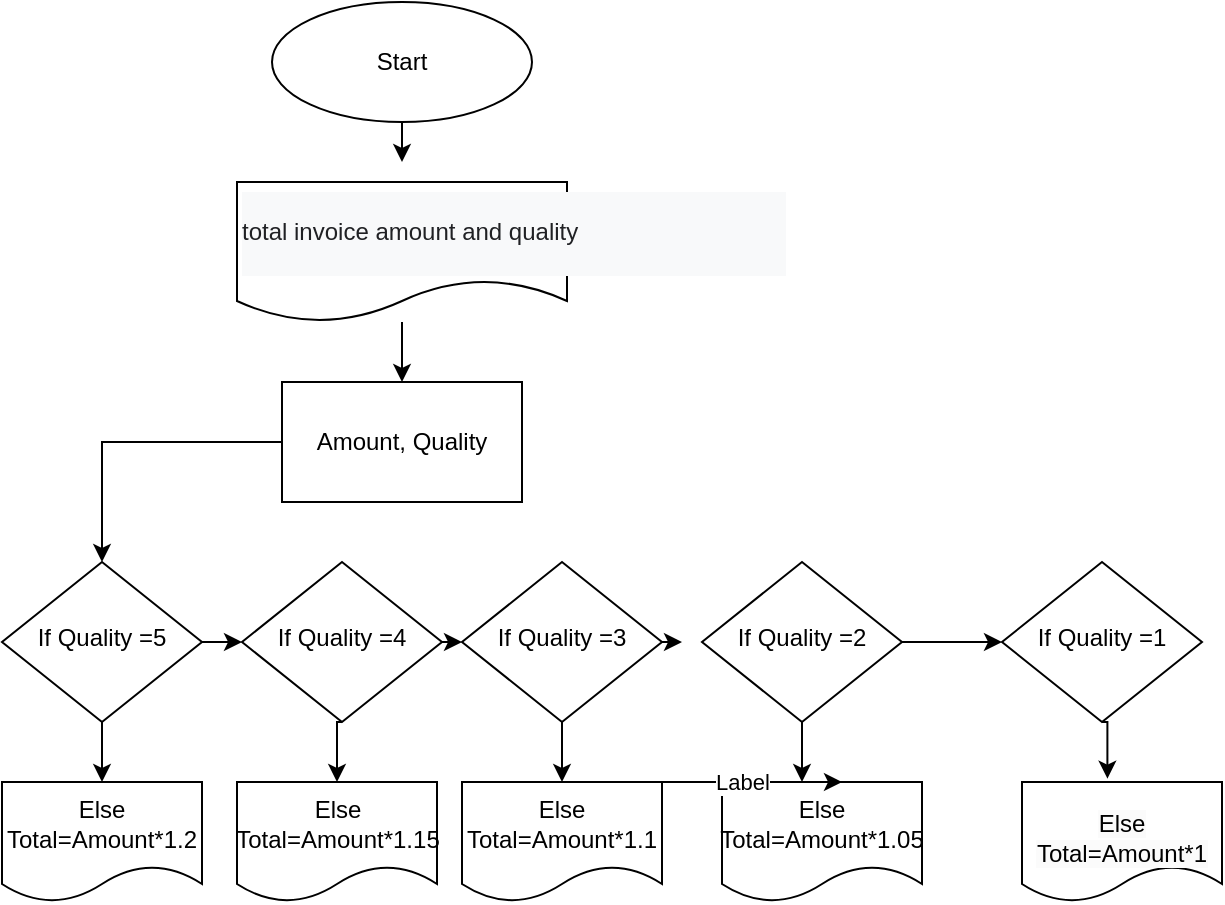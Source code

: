 <mxfile version="21.5.2" type="github">
  <diagram id="C5RBs43oDa-KdzZeNtuy" name="Page-1">
    <mxGraphModel dx="794" dy="1607" grid="1" gridSize="10" guides="1" tooltips="1" connect="1" arrows="1" fold="1" page="1" pageScale="1" pageWidth="827" pageHeight="1169" math="0" shadow="0">
      <root>
        <mxCell id="WIyWlLk6GJQsqaUBKTNV-0" />
        <mxCell id="WIyWlLk6GJQsqaUBKTNV-1" parent="WIyWlLk6GJQsqaUBKTNV-0" />
        <mxCell id="gc4thesV_Qp1dR_ahy_R-36" style="edgeStyle=orthogonalEdgeStyle;rounded=0;orthogonalLoop=1;jettySize=auto;html=1;exitX=0.5;exitY=1;exitDx=0;exitDy=0;entryX=0.5;entryY=0;entryDx=0;entryDy=0;" edge="1" parent="WIyWlLk6GJQsqaUBKTNV-1" source="WIyWlLk6GJQsqaUBKTNV-6" target="gc4thesV_Qp1dR_ahy_R-27">
          <mxGeometry relative="1" as="geometry" />
        </mxCell>
        <mxCell id="gc4thesV_Qp1dR_ahy_R-44" style="edgeStyle=orthogonalEdgeStyle;rounded=0;orthogonalLoop=1;jettySize=auto;html=1;exitX=1;exitY=0.5;exitDx=0;exitDy=0;entryX=0;entryY=0.5;entryDx=0;entryDy=0;" edge="1" parent="WIyWlLk6GJQsqaUBKTNV-1" source="WIyWlLk6GJQsqaUBKTNV-6" target="gc4thesV_Qp1dR_ahy_R-6">
          <mxGeometry relative="1" as="geometry" />
        </mxCell>
        <mxCell id="WIyWlLk6GJQsqaUBKTNV-6" value="If Quality =4" style="rhombus;whiteSpace=wrap;html=1;shadow=0;fontFamily=Helvetica;fontSize=12;align=center;strokeWidth=1;spacing=6;spacingTop=-4;" parent="WIyWlLk6GJQsqaUBKTNV-1" vertex="1">
          <mxGeometry x="140" y="40" width="100" height="80" as="geometry" />
        </mxCell>
        <mxCell id="gc4thesV_Qp1dR_ahy_R-39" style="edgeStyle=orthogonalEdgeStyle;rounded=0;orthogonalLoop=1;jettySize=auto;html=1;exitX=0.5;exitY=1;exitDx=0;exitDy=0;entryX=0.427;entryY=-0.028;entryDx=0;entryDy=0;entryPerimeter=0;" edge="1" parent="WIyWlLk6GJQsqaUBKTNV-1" source="WIyWlLk6GJQsqaUBKTNV-10" target="gc4thesV_Qp1dR_ahy_R-30">
          <mxGeometry relative="1" as="geometry" />
        </mxCell>
        <mxCell id="WIyWlLk6GJQsqaUBKTNV-10" value="If Quality =1" style="rhombus;whiteSpace=wrap;html=1;shadow=0;fontFamily=Helvetica;fontSize=12;align=center;strokeWidth=1;spacing=6;spacingTop=-4;" parent="WIyWlLk6GJQsqaUBKTNV-1" vertex="1">
          <mxGeometry x="520" y="40" width="100" height="80" as="geometry" />
        </mxCell>
        <mxCell id="gc4thesV_Qp1dR_ahy_R-13" style="edgeStyle=orthogonalEdgeStyle;rounded=0;orthogonalLoop=1;jettySize=auto;html=1;exitX=0.5;exitY=1;exitDx=0;exitDy=0;" edge="1" parent="WIyWlLk6GJQsqaUBKTNV-1" source="gc4thesV_Qp1dR_ahy_R-0">
          <mxGeometry relative="1" as="geometry">
            <mxPoint x="220" y="-160" as="targetPoint" />
          </mxGeometry>
        </mxCell>
        <mxCell id="gc4thesV_Qp1dR_ahy_R-0" value="&lt;font style=&quot;vertical-align: inherit;&quot;&gt;&lt;font style=&quot;vertical-align: inherit;&quot;&gt;Start&lt;/font&gt;&lt;/font&gt;" style="ellipse;whiteSpace=wrap;html=1;" vertex="1" parent="WIyWlLk6GJQsqaUBKTNV-1">
          <mxGeometry x="155" y="-240" width="130" height="60" as="geometry" />
        </mxCell>
        <mxCell id="gc4thesV_Qp1dR_ahy_R-18" style="edgeStyle=orthogonalEdgeStyle;rounded=0;orthogonalLoop=1;jettySize=auto;html=1;entryX=0.5;entryY=0;entryDx=0;entryDy=0;" edge="1" parent="WIyWlLk6GJQsqaUBKTNV-1" source="gc4thesV_Qp1dR_ahy_R-1" target="gc4thesV_Qp1dR_ahy_R-2">
          <mxGeometry relative="1" as="geometry" />
        </mxCell>
        <mxCell id="gc4thesV_Qp1dR_ahy_R-1" value="&lt;pre style=&quot;unicode-bidi: isolate; line-height: 36px; background-color: rgb(248, 249, 250); border: none; padding: 2px 0.14em 2px 0px; position: relative; margin-top: -2px; margin-bottom: -2px; resize: none; overflow: hidden; width: 270px; overflow-wrap: break-word;&quot; dir=&quot;ltr&quot; id=&quot;tw-target-text&quot; data-placeholder=&quot;Traducción&quot; class=&quot;tw-data-text tw-text-large tw-ta&quot;&gt;&lt;h6 style=&quot;unicode-bidi: isolate; line-height: 36px; border: none; padding: 2px 0.14em 2px 0px; position: relative; margin-top: -2px; margin-bottom: -2px; resize: none; overflow: hidden; width: 270px; overflow-wrap: break-word;&quot;&gt;&lt;font face=&quot;Helvetica&quot; style=&quot;font-size: 12px;&quot; color=&quot;#202124&quot;&gt;&lt;font style=&quot;font-size: 12px; font-weight: normal;&quot;&gt;total invoice amount and quality&lt;/font&gt;&lt;/font&gt;&lt;br&gt;&lt;/h6&gt;&lt;/pre&gt;" style="shape=document;whiteSpace=wrap;html=1;boundedLbl=1;align=left;fillColor=none;strokeColor=default;" vertex="1" parent="WIyWlLk6GJQsqaUBKTNV-1">
          <mxGeometry x="137.5" y="-150" width="165" height="70" as="geometry" />
        </mxCell>
        <mxCell id="gc4thesV_Qp1dR_ahy_R-19" style="edgeStyle=orthogonalEdgeStyle;rounded=0;orthogonalLoop=1;jettySize=auto;html=1;" edge="1" parent="WIyWlLk6GJQsqaUBKTNV-1" source="gc4thesV_Qp1dR_ahy_R-2" target="gc4thesV_Qp1dR_ahy_R-5">
          <mxGeometry relative="1" as="geometry" />
        </mxCell>
        <mxCell id="gc4thesV_Qp1dR_ahy_R-2" value="Amount, Quality" style="rounded=0;whiteSpace=wrap;html=1;" vertex="1" parent="WIyWlLk6GJQsqaUBKTNV-1">
          <mxGeometry x="160" y="-50" width="120" height="60" as="geometry" />
        </mxCell>
        <mxCell id="gc4thesV_Qp1dR_ahy_R-35" style="edgeStyle=orthogonalEdgeStyle;rounded=0;orthogonalLoop=1;jettySize=auto;html=1;exitX=0.5;exitY=1;exitDx=0;exitDy=0;entryX=0.5;entryY=0;entryDx=0;entryDy=0;" edge="1" parent="WIyWlLk6GJQsqaUBKTNV-1" source="gc4thesV_Qp1dR_ahy_R-5" target="gc4thesV_Qp1dR_ahy_R-26">
          <mxGeometry relative="1" as="geometry" />
        </mxCell>
        <mxCell id="gc4thesV_Qp1dR_ahy_R-43" style="edgeStyle=orthogonalEdgeStyle;rounded=0;orthogonalLoop=1;jettySize=auto;html=1;exitX=1;exitY=0.5;exitDx=0;exitDy=0;entryX=0;entryY=0.5;entryDx=0;entryDy=0;" edge="1" parent="WIyWlLk6GJQsqaUBKTNV-1" source="gc4thesV_Qp1dR_ahy_R-5" target="WIyWlLk6GJQsqaUBKTNV-6">
          <mxGeometry relative="1" as="geometry" />
        </mxCell>
        <mxCell id="gc4thesV_Qp1dR_ahy_R-5" value="If Quality =5" style="rhombus;whiteSpace=wrap;html=1;shadow=0;fontFamily=Helvetica;fontSize=12;align=center;strokeWidth=1;spacing=6;spacingTop=-4;" vertex="1" parent="WIyWlLk6GJQsqaUBKTNV-1">
          <mxGeometry x="20" y="40" width="100" height="80" as="geometry" />
        </mxCell>
        <mxCell id="gc4thesV_Qp1dR_ahy_R-37" style="edgeStyle=orthogonalEdgeStyle;rounded=0;orthogonalLoop=1;jettySize=auto;html=1;exitX=0.5;exitY=1;exitDx=0;exitDy=0;entryX=0.5;entryY=0;entryDx=0;entryDy=0;" edge="1" parent="WIyWlLk6GJQsqaUBKTNV-1" source="gc4thesV_Qp1dR_ahy_R-6" target="gc4thesV_Qp1dR_ahy_R-28">
          <mxGeometry relative="1" as="geometry" />
        </mxCell>
        <mxCell id="gc4thesV_Qp1dR_ahy_R-45" style="edgeStyle=orthogonalEdgeStyle;rounded=0;orthogonalLoop=1;jettySize=auto;html=1;exitX=1;exitY=0.5;exitDx=0;exitDy=0;" edge="1" parent="WIyWlLk6GJQsqaUBKTNV-1" source="gc4thesV_Qp1dR_ahy_R-6">
          <mxGeometry relative="1" as="geometry">
            <mxPoint x="360" y="80" as="targetPoint" />
          </mxGeometry>
        </mxCell>
        <mxCell id="gc4thesV_Qp1dR_ahy_R-6" value="If Quality =3" style="rhombus;whiteSpace=wrap;html=1;shadow=0;fontFamily=Helvetica;fontSize=12;align=center;strokeWidth=1;spacing=6;spacingTop=-4;" vertex="1" parent="WIyWlLk6GJQsqaUBKTNV-1">
          <mxGeometry x="250" y="40" width="100" height="80" as="geometry" />
        </mxCell>
        <mxCell id="gc4thesV_Qp1dR_ahy_R-38" style="edgeStyle=orthogonalEdgeStyle;rounded=0;orthogonalLoop=1;jettySize=auto;html=1;exitX=0.5;exitY=1;exitDx=0;exitDy=0;" edge="1" parent="WIyWlLk6GJQsqaUBKTNV-1" source="gc4thesV_Qp1dR_ahy_R-7">
          <mxGeometry relative="1" as="geometry">
            <mxPoint x="420" y="150" as="targetPoint" />
          </mxGeometry>
        </mxCell>
        <mxCell id="gc4thesV_Qp1dR_ahy_R-46" style="edgeStyle=orthogonalEdgeStyle;rounded=0;orthogonalLoop=1;jettySize=auto;html=1;exitX=1;exitY=0.5;exitDx=0;exitDy=0;entryX=0;entryY=0.5;entryDx=0;entryDy=0;" edge="1" parent="WIyWlLk6GJQsqaUBKTNV-1" source="gc4thesV_Qp1dR_ahy_R-7" target="WIyWlLk6GJQsqaUBKTNV-10">
          <mxGeometry relative="1" as="geometry" />
        </mxCell>
        <mxCell id="gc4thesV_Qp1dR_ahy_R-7" value="If Quality =2" style="rhombus;whiteSpace=wrap;html=1;shadow=0;fontFamily=Helvetica;fontSize=12;align=center;strokeWidth=1;spacing=6;spacingTop=-4;" vertex="1" parent="WIyWlLk6GJQsqaUBKTNV-1">
          <mxGeometry x="370" y="40" width="100" height="80" as="geometry" />
        </mxCell>
        <mxCell id="gc4thesV_Qp1dR_ahy_R-26" value="Else Total=Amount*1.2" style="shape=document;whiteSpace=wrap;html=1;boundedLbl=1;" vertex="1" parent="WIyWlLk6GJQsqaUBKTNV-1">
          <mxGeometry x="20" y="150" width="100" height="60" as="geometry" />
        </mxCell>
        <mxCell id="gc4thesV_Qp1dR_ahy_R-27" value="Else Total=Amount*1.15" style="shape=document;whiteSpace=wrap;html=1;boundedLbl=1;" vertex="1" parent="WIyWlLk6GJQsqaUBKTNV-1">
          <mxGeometry x="137.5" y="150" width="100" height="60" as="geometry" />
        </mxCell>
        <mxCell id="gc4thesV_Qp1dR_ahy_R-28" value="Else Total=Amount*1.1" style="shape=document;whiteSpace=wrap;html=1;boundedLbl=1;" vertex="1" parent="WIyWlLk6GJQsqaUBKTNV-1">
          <mxGeometry x="250" y="150" width="100" height="60" as="geometry" />
        </mxCell>
        <mxCell id="gc4thesV_Qp1dR_ahy_R-29" value="Else Total=Amount*1.05" style="shape=document;whiteSpace=wrap;html=1;boundedLbl=1;" vertex="1" parent="WIyWlLk6GJQsqaUBKTNV-1">
          <mxGeometry x="380" y="150" width="100" height="60" as="geometry" />
        </mxCell>
        <mxCell id="gc4thesV_Qp1dR_ahy_R-30" value="&lt;br&gt;&lt;span style=&quot;color: rgb(0, 0, 0); font-family: Helvetica; font-size: 12px; font-style: normal; font-variant-ligatures: normal; font-variant-caps: normal; font-weight: 400; letter-spacing: normal; orphans: 2; text-align: center; text-indent: 0px; text-transform: none; widows: 2; word-spacing: 0px; -webkit-text-stroke-width: 0px; background-color: rgb(251, 251, 251); text-decoration-thickness: initial; text-decoration-style: initial; text-decoration-color: initial; float: none; display: inline !important;&quot;&gt;Else Total=Amount*1&lt;/span&gt;&lt;br&gt;" style="shape=document;whiteSpace=wrap;html=1;boundedLbl=1;" vertex="1" parent="WIyWlLk6GJQsqaUBKTNV-1">
          <mxGeometry x="530" y="150" width="100" height="60" as="geometry" />
        </mxCell>
        <mxCell id="gc4thesV_Qp1dR_ahy_R-41" value="" style="endArrow=classic;html=1;rounded=0;" edge="1" parent="WIyWlLk6GJQsqaUBKTNV-1">
          <mxGeometry relative="1" as="geometry">
            <mxPoint x="340" y="150" as="sourcePoint" />
            <mxPoint x="440" y="150" as="targetPoint" />
          </mxGeometry>
        </mxCell>
        <mxCell id="gc4thesV_Qp1dR_ahy_R-42" value="Label" style="edgeLabel;resizable=0;html=1;align=center;verticalAlign=middle;" connectable="0" vertex="1" parent="gc4thesV_Qp1dR_ahy_R-41">
          <mxGeometry relative="1" as="geometry" />
        </mxCell>
      </root>
    </mxGraphModel>
  </diagram>
</mxfile>
